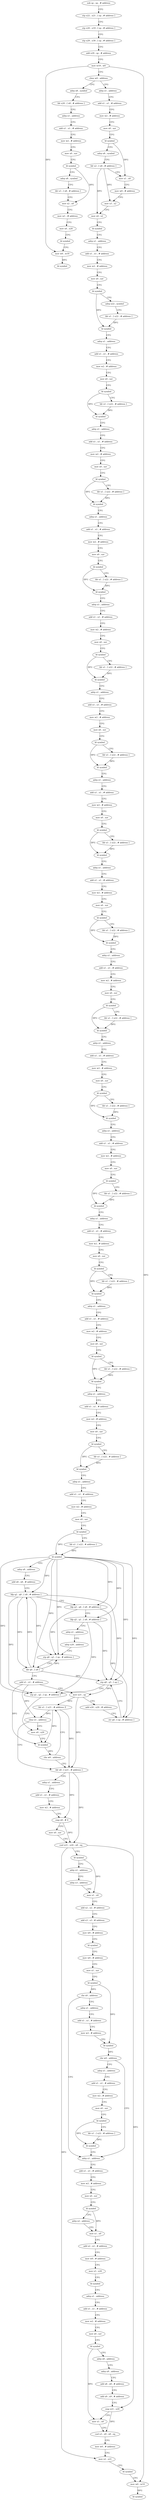 digraph "func" {
"4200572" [label = "sub sp , sp , # address" ]
"4200576" [label = "stp x22 , x21 , [ sp , # address ]" ]
"4200580" [label = "stp x20 , x19 , [ sp , # address ]" ]
"4200584" [label = "stp x29 , x30 , [ sp , # address ]" ]
"4200588" [label = "add x29 , sp , # address" ]
"4200592" [label = "mov w19 , w0" ]
"4200596" [label = "cbnz w0 , address" ]
"4201388" [label = "adrp x8 , symbol" ]
"4200600" [label = "adrp x1 , address" ]
"4201392" [label = "ldr x20 , [ x8 , # address ]" ]
"4201396" [label = "adrp x1 , address" ]
"4201400" [label = "add x1 , x1 , # address" ]
"4201404" [label = "mov w2 , # address" ]
"4201408" [label = "mov x0 , xzr" ]
"4201412" [label = "bl symbol" ]
"4201416" [label = "adrp x8 , symbol" ]
"4201420" [label = "ldr x3 , [ x8 , # address ]" ]
"4201424" [label = "mov x2 , x0" ]
"4201428" [label = "mov w1 , # address" ]
"4201432" [label = "mov x0 , x20" ]
"4201436" [label = "bl symbol" ]
"4201440" [label = "mov w0 , w19" ]
"4201444" [label = "bl symbol" ]
"4200604" [label = "add x1 , x1 , # address" ]
"4200608" [label = "mov w2 , # address" ]
"4200612" [label = "mov x0 , xzr" ]
"4200616" [label = "bl symbol" ]
"4200620" [label = "adrp x8 , symbol" ]
"4200624" [label = "ldr x2 , [ x8 , # address ]" ]
"4200628" [label = "mov x1 , x0" ]
"4200632" [label = "mov w0 , # address" ]
"4200636" [label = "mov x3 , x2" ]
"4200640" [label = "mov x4 , x2" ]
"4200644" [label = "bl symbol" ]
"4200648" [label = "adrp x1 , address" ]
"4200652" [label = "add x1 , x1 , # address" ]
"4200656" [label = "mov w2 , # address" ]
"4200660" [label = "mov x0 , xzr" ]
"4200664" [label = "bl symbol" ]
"4200668" [label = "adrp x22 , symbol" ]
"4200672" [label = "ldr x1 , [ x22 , # address ]" ]
"4200676" [label = "bl symbol" ]
"4200680" [label = "adrp x1 , address" ]
"4200684" [label = "add x1 , x1 , # address" ]
"4200688" [label = "mov w2 , # address" ]
"4200692" [label = "mov x0 , xzr" ]
"4200696" [label = "bl symbol" ]
"4200700" [label = "ldr x1 , [ x22 , # address ]" ]
"4200704" [label = "bl symbol" ]
"4200708" [label = "adrp x1 , address" ]
"4200712" [label = "add x1 , x1 , # address" ]
"4200716" [label = "mov w2 , # address" ]
"4200720" [label = "mov x0 , xzr" ]
"4200724" [label = "bl symbol" ]
"4200728" [label = "ldr x1 , [ x22 , # address ]" ]
"4200732" [label = "bl symbol" ]
"4200736" [label = "adrp x1 , address" ]
"4200740" [label = "add x1 , x1 , # address" ]
"4200744" [label = "mov w2 , # address" ]
"4200748" [label = "mov x0 , xzr" ]
"4200752" [label = "bl symbol" ]
"4200756" [label = "ldr x1 , [ x22 , # address ]" ]
"4200760" [label = "bl symbol" ]
"4200764" [label = "adrp x1 , address" ]
"4200768" [label = "add x1 , x1 , # address" ]
"4200772" [label = "mov w2 , # address" ]
"4200776" [label = "mov x0 , xzr" ]
"4200780" [label = "bl symbol" ]
"4200784" [label = "ldr x1 , [ x22 , # address ]" ]
"4200788" [label = "bl symbol" ]
"4200792" [label = "adrp x1 , address" ]
"4200796" [label = "add x1 , x1 , # address" ]
"4200800" [label = "mov w2 , # address" ]
"4200804" [label = "mov x0 , xzr" ]
"4200808" [label = "bl symbol" ]
"4200812" [label = "ldr x1 , [ x22 , # address ]" ]
"4200816" [label = "bl symbol" ]
"4200820" [label = "adrp x1 , address" ]
"4200824" [label = "add x1 , x1 , # address" ]
"4200828" [label = "mov w2 , # address" ]
"4200832" [label = "mov x0 , xzr" ]
"4200836" [label = "bl symbol" ]
"4200840" [label = "ldr x1 , [ x22 , # address ]" ]
"4200844" [label = "bl symbol" ]
"4200848" [label = "adrp x1 , address" ]
"4200852" [label = "add x1 , x1 , # address" ]
"4200856" [label = "mov w2 , # address" ]
"4200860" [label = "mov x0 , xzr" ]
"4200864" [label = "bl symbol" ]
"4200868" [label = "ldr x1 , [ x22 , # address ]" ]
"4200872" [label = "bl symbol" ]
"4200876" [label = "adrp x1 , address" ]
"4200880" [label = "add x1 , x1 , # address" ]
"4200884" [label = "mov w2 , # address" ]
"4200888" [label = "mov x0 , xzr" ]
"4200892" [label = "bl symbol" ]
"4200896" [label = "ldr x1 , [ x22 , # address ]" ]
"4200900" [label = "bl symbol" ]
"4200904" [label = "adrp x1 , address" ]
"4200908" [label = "add x1 , x1 , # address" ]
"4200912" [label = "mov w2 , # address" ]
"4200916" [label = "mov x0 , xzr" ]
"4200920" [label = "bl symbol" ]
"4200924" [label = "ldr x1 , [ x22 , # address ]" ]
"4200928" [label = "bl symbol" ]
"4200932" [label = "adrp x1 , address" ]
"4200936" [label = "add x1 , x1 , # address" ]
"4200940" [label = "mov w2 , # address" ]
"4200944" [label = "mov x0 , xzr" ]
"4200948" [label = "bl symbol" ]
"4200952" [label = "ldr x1 , [ x22 , # address ]" ]
"4200956" [label = "bl symbol" ]
"4200960" [label = "adrp x1 , address" ]
"4200964" [label = "add x1 , x1 , # address" ]
"4200968" [label = "mov w2 , # address" ]
"4200972" [label = "mov x0 , xzr" ]
"4200976" [label = "bl symbol" ]
"4200980" [label = "ldr x1 , [ x22 , # address ]" ]
"4200984" [label = "bl symbol" ]
"4200988" [label = "adrp x1 , address" ]
"4200992" [label = "add x1 , x1 , # address" ]
"4200996" [label = "mov w2 , # address" ]
"4201000" [label = "mov x0 , xzr" ]
"4201004" [label = "bl symbol" ]
"4201008" [label = "ldr x1 , [ x22 , # address ]" ]
"4201012" [label = "bl symbol" ]
"4201016" [label = "adrp x1 , address" ]
"4201020" [label = "add x1 , x1 , # address" ]
"4201024" [label = "mov w2 , # address" ]
"4201028" [label = "mov x0 , xzr" ]
"4201032" [label = "bl symbol" ]
"4201036" [label = "ldr x1 , [ x22 , # address ]" ]
"4201040" [label = "bl symbol" ]
"4201044" [label = "adrp x1 , address" ]
"4201048" [label = "add x1 , x1 , # address" ]
"4201052" [label = "mov w2 , # address" ]
"4201056" [label = "mov x0 , xzr" ]
"4201060" [label = "bl symbol" ]
"4201064" [label = "ldr x1 , [ x22 , # address ]" ]
"4201068" [label = "bl symbol" ]
"4201072" [label = "adrp x8 , address" ]
"4201076" [label = "add x8 , x8 , # address" ]
"4201080" [label = "ldp q2 , q0 , [ x8 , # address ]" ]
"4201084" [label = "ldp q3 , q4 , [ x8 , # address ]" ]
"4201088" [label = "ldp q5 , q1 , [ x8 , # address ]" ]
"4201092" [label = "adrp x1 , address" ]
"4201096" [label = "adrp x20 , address" ]
"4201100" [label = "stp q0 , q3 , [ sp , # address ]" ]
"4201104" [label = "ldr q0 , [ x8 ]" ]
"4201108" [label = "add x1 , x1 , # address" ]
"4201112" [label = "mov x21 , sp" ]
"4201116" [label = "add x20 , x20 , # address" ]
"4201120" [label = "str q4 , [ sp , # address ]" ]
"4201124" [label = "stp q0 , q5 , [ sp ]" ]
"4201128" [label = "stp q1 , q2 , [ sp , # address ]" ]
"4201132" [label = "mov x0 , x20" ]
"4201152" [label = "ldr x8 , [ x21 , # address ]" ]
"4201156" [label = "adrp x1 , address" ]
"4201160" [label = "add x1 , x1 , # address" ]
"4201164" [label = "mov w2 , # address" ]
"4201168" [label = "cmp x8 , # 0" ]
"4201172" [label = "mov x0 , xzr" ]
"4201176" [label = "csel x21 , x20 , x8 , eq" ]
"4201180" [label = "bl symbol" ]
"4201184" [label = "adrp x2 , address" ]
"4201188" [label = "adrp x3 , address" ]
"4201192" [label = "mov x1 , x0" ]
"4201196" [label = "add x2 , x2 , # address" ]
"4201200" [label = "add x3 , x3 , # address" ]
"4201204" [label = "mov w0 , # address" ]
"4201208" [label = "bl symbol" ]
"4201212" [label = "mov w0 , # address" ]
"4201216" [label = "mov x1 , xzr" ]
"4201220" [label = "bl symbol" ]
"4201224" [label = "cbz x0 , address" ]
"4201276" [label = "adrp x1 , address" ]
"4201228" [label = "adrp x1 , address" ]
"4201144" [label = "ldr x1 , [ x21 , # address ]!" ]
"4201148" [label = "cbnz x1 , address" ]
"4201280" [label = "add x1 , x1 , # address" ]
"4201284" [label = "mov w2 , # address" ]
"4201288" [label = "mov x0 , xzr" ]
"4201292" [label = "bl symbol" ]
"4201296" [label = "adrp x2 , address" ]
"4201300" [label = "mov x1 , x0" ]
"4201304" [label = "add x2 , x2 , # address" ]
"4201308" [label = "mov w0 , # address" ]
"4201312" [label = "mov x3 , x20" ]
"4201316" [label = "bl symbol" ]
"4201320" [label = "adrp x1 , address" ]
"4201324" [label = "add x1 , x1 , # address" ]
"4201328" [label = "mov w2 , # address" ]
"4201332" [label = "mov x0 , xzr" ]
"4201336" [label = "bl symbol" ]
"4201340" [label = "adrp x8 , address" ]
"4201344" [label = "adrp x9 , address" ]
"4201348" [label = "add x8 , x8 , # address" ]
"4201352" [label = "add x9 , x9 , # address" ]
"4201356" [label = "cmp x21 , x20" ]
"4201360" [label = "mov x1 , x0" ]
"4201364" [label = "csel x3 , x9 , x8 , eq" ]
"4201368" [label = "mov w0 , # address" ]
"4201372" [label = "mov x2 , x21" ]
"4201376" [label = "bl symbol" ]
"4201380" [label = "mov w0 , w19" ]
"4201384" [label = "bl symbol" ]
"4201232" [label = "add x1 , x1 , # address" ]
"4201236" [label = "mov w2 , # address" ]
"4201240" [label = "bl symbol" ]
"4201244" [label = "cbz w0 , address" ]
"4201248" [label = "adrp x1 , address" ]
"4201136" [label = "bl symbol" ]
"4201140" [label = "cbz w0 , address" ]
"4201252" [label = "add x1 , x1 , # address" ]
"4201256" [label = "mov w2 , # address" ]
"4201260" [label = "mov x0 , xzr" ]
"4201264" [label = "bl symbol" ]
"4201268" [label = "ldr x1 , [ x22 , # address ]" ]
"4201272" [label = "bl symbol" ]
"4200572" -> "4200576" [ label = "CFG" ]
"4200576" -> "4200580" [ label = "CFG" ]
"4200580" -> "4200584" [ label = "CFG" ]
"4200584" -> "4200588" [ label = "CFG" ]
"4200588" -> "4200592" [ label = "CFG" ]
"4200592" -> "4200596" [ label = "CFG" ]
"4200592" -> "4201440" [ label = "DFG" ]
"4200592" -> "4201380" [ label = "DFG" ]
"4200596" -> "4201388" [ label = "CFG" ]
"4200596" -> "4200600" [ label = "CFG" ]
"4201388" -> "4201392" [ label = "CFG" ]
"4200600" -> "4200604" [ label = "CFG" ]
"4201392" -> "4201396" [ label = "CFG" ]
"4201396" -> "4201400" [ label = "CFG" ]
"4201400" -> "4201404" [ label = "CFG" ]
"4201404" -> "4201408" [ label = "CFG" ]
"4201408" -> "4201412" [ label = "CFG" ]
"4201412" -> "4201416" [ label = "CFG" ]
"4201412" -> "4201424" [ label = "DFG" ]
"4201416" -> "4201420" [ label = "CFG" ]
"4201420" -> "4201424" [ label = "CFG" ]
"4201424" -> "4201428" [ label = "CFG" ]
"4201428" -> "4201432" [ label = "CFG" ]
"4201432" -> "4201436" [ label = "CFG" ]
"4201436" -> "4201440" [ label = "CFG" ]
"4201440" -> "4201444" [ label = "DFG" ]
"4200604" -> "4200608" [ label = "CFG" ]
"4200608" -> "4200612" [ label = "CFG" ]
"4200612" -> "4200616" [ label = "CFG" ]
"4200616" -> "4200620" [ label = "CFG" ]
"4200616" -> "4200628" [ label = "DFG" ]
"4200620" -> "4200624" [ label = "CFG" ]
"4200624" -> "4200628" [ label = "CFG" ]
"4200624" -> "4200636" [ label = "DFG" ]
"4200624" -> "4200640" [ label = "DFG" ]
"4200628" -> "4200632" [ label = "CFG" ]
"4200632" -> "4200636" [ label = "CFG" ]
"4200636" -> "4200640" [ label = "CFG" ]
"4200640" -> "4200644" [ label = "CFG" ]
"4200644" -> "4200648" [ label = "CFG" ]
"4200648" -> "4200652" [ label = "CFG" ]
"4200652" -> "4200656" [ label = "CFG" ]
"4200656" -> "4200660" [ label = "CFG" ]
"4200660" -> "4200664" [ label = "CFG" ]
"4200664" -> "4200668" [ label = "CFG" ]
"4200664" -> "4200676" [ label = "DFG" ]
"4200668" -> "4200672" [ label = "CFG" ]
"4200672" -> "4200676" [ label = "DFG" ]
"4200676" -> "4200680" [ label = "CFG" ]
"4200680" -> "4200684" [ label = "CFG" ]
"4200684" -> "4200688" [ label = "CFG" ]
"4200688" -> "4200692" [ label = "CFG" ]
"4200692" -> "4200696" [ label = "CFG" ]
"4200696" -> "4200700" [ label = "CFG" ]
"4200696" -> "4200704" [ label = "DFG" ]
"4200700" -> "4200704" [ label = "DFG" ]
"4200704" -> "4200708" [ label = "CFG" ]
"4200708" -> "4200712" [ label = "CFG" ]
"4200712" -> "4200716" [ label = "CFG" ]
"4200716" -> "4200720" [ label = "CFG" ]
"4200720" -> "4200724" [ label = "CFG" ]
"4200724" -> "4200728" [ label = "CFG" ]
"4200724" -> "4200732" [ label = "DFG" ]
"4200728" -> "4200732" [ label = "DFG" ]
"4200732" -> "4200736" [ label = "CFG" ]
"4200736" -> "4200740" [ label = "CFG" ]
"4200740" -> "4200744" [ label = "CFG" ]
"4200744" -> "4200748" [ label = "CFG" ]
"4200748" -> "4200752" [ label = "CFG" ]
"4200752" -> "4200756" [ label = "CFG" ]
"4200752" -> "4200760" [ label = "DFG" ]
"4200756" -> "4200760" [ label = "DFG" ]
"4200760" -> "4200764" [ label = "CFG" ]
"4200764" -> "4200768" [ label = "CFG" ]
"4200768" -> "4200772" [ label = "CFG" ]
"4200772" -> "4200776" [ label = "CFG" ]
"4200776" -> "4200780" [ label = "CFG" ]
"4200780" -> "4200784" [ label = "CFG" ]
"4200780" -> "4200788" [ label = "DFG" ]
"4200784" -> "4200788" [ label = "DFG" ]
"4200788" -> "4200792" [ label = "CFG" ]
"4200792" -> "4200796" [ label = "CFG" ]
"4200796" -> "4200800" [ label = "CFG" ]
"4200800" -> "4200804" [ label = "CFG" ]
"4200804" -> "4200808" [ label = "CFG" ]
"4200808" -> "4200812" [ label = "CFG" ]
"4200808" -> "4200816" [ label = "DFG" ]
"4200812" -> "4200816" [ label = "DFG" ]
"4200816" -> "4200820" [ label = "CFG" ]
"4200820" -> "4200824" [ label = "CFG" ]
"4200824" -> "4200828" [ label = "CFG" ]
"4200828" -> "4200832" [ label = "CFG" ]
"4200832" -> "4200836" [ label = "CFG" ]
"4200836" -> "4200840" [ label = "CFG" ]
"4200836" -> "4200844" [ label = "DFG" ]
"4200840" -> "4200844" [ label = "DFG" ]
"4200844" -> "4200848" [ label = "CFG" ]
"4200848" -> "4200852" [ label = "CFG" ]
"4200852" -> "4200856" [ label = "CFG" ]
"4200856" -> "4200860" [ label = "CFG" ]
"4200860" -> "4200864" [ label = "CFG" ]
"4200864" -> "4200868" [ label = "CFG" ]
"4200864" -> "4200872" [ label = "DFG" ]
"4200868" -> "4200872" [ label = "DFG" ]
"4200872" -> "4200876" [ label = "CFG" ]
"4200876" -> "4200880" [ label = "CFG" ]
"4200880" -> "4200884" [ label = "CFG" ]
"4200884" -> "4200888" [ label = "CFG" ]
"4200888" -> "4200892" [ label = "CFG" ]
"4200892" -> "4200896" [ label = "CFG" ]
"4200892" -> "4200900" [ label = "DFG" ]
"4200896" -> "4200900" [ label = "DFG" ]
"4200900" -> "4200904" [ label = "CFG" ]
"4200904" -> "4200908" [ label = "CFG" ]
"4200908" -> "4200912" [ label = "CFG" ]
"4200912" -> "4200916" [ label = "CFG" ]
"4200916" -> "4200920" [ label = "CFG" ]
"4200920" -> "4200924" [ label = "CFG" ]
"4200920" -> "4200928" [ label = "DFG" ]
"4200924" -> "4200928" [ label = "DFG" ]
"4200928" -> "4200932" [ label = "CFG" ]
"4200932" -> "4200936" [ label = "CFG" ]
"4200936" -> "4200940" [ label = "CFG" ]
"4200940" -> "4200944" [ label = "CFG" ]
"4200944" -> "4200948" [ label = "CFG" ]
"4200948" -> "4200952" [ label = "CFG" ]
"4200948" -> "4200956" [ label = "DFG" ]
"4200952" -> "4200956" [ label = "DFG" ]
"4200956" -> "4200960" [ label = "CFG" ]
"4200960" -> "4200964" [ label = "CFG" ]
"4200964" -> "4200968" [ label = "CFG" ]
"4200968" -> "4200972" [ label = "CFG" ]
"4200972" -> "4200976" [ label = "CFG" ]
"4200976" -> "4200980" [ label = "CFG" ]
"4200976" -> "4200984" [ label = "DFG" ]
"4200980" -> "4200984" [ label = "DFG" ]
"4200984" -> "4200988" [ label = "CFG" ]
"4200988" -> "4200992" [ label = "CFG" ]
"4200992" -> "4200996" [ label = "CFG" ]
"4200996" -> "4201000" [ label = "CFG" ]
"4201000" -> "4201004" [ label = "CFG" ]
"4201004" -> "4201008" [ label = "CFG" ]
"4201004" -> "4201012" [ label = "DFG" ]
"4201008" -> "4201012" [ label = "DFG" ]
"4201012" -> "4201016" [ label = "CFG" ]
"4201016" -> "4201020" [ label = "CFG" ]
"4201020" -> "4201024" [ label = "CFG" ]
"4201024" -> "4201028" [ label = "CFG" ]
"4201028" -> "4201032" [ label = "CFG" ]
"4201032" -> "4201036" [ label = "CFG" ]
"4201032" -> "4201040" [ label = "DFG" ]
"4201036" -> "4201040" [ label = "DFG" ]
"4201040" -> "4201044" [ label = "CFG" ]
"4201044" -> "4201048" [ label = "CFG" ]
"4201048" -> "4201052" [ label = "CFG" ]
"4201052" -> "4201056" [ label = "CFG" ]
"4201056" -> "4201060" [ label = "CFG" ]
"4201060" -> "4201064" [ label = "CFG" ]
"4201060" -> "4201068" [ label = "DFG" ]
"4201064" -> "4201068" [ label = "DFG" ]
"4201068" -> "4201072" [ label = "CFG" ]
"4201068" -> "4201080" [ label = "DFG" ]
"4201068" -> "4201100" [ label = "DFG" ]
"4201068" -> "4201104" [ label = "DFG" ]
"4201068" -> "4201124" [ label = "DFG" ]
"4201068" -> "4201088" [ label = "DFG" ]
"4201068" -> "4201128" [ label = "DFG" ]
"4201068" -> "4201084" [ label = "DFG" ]
"4201068" -> "4201120" [ label = "DFG" ]
"4201072" -> "4201076" [ label = "CFG" ]
"4201076" -> "4201080" [ label = "CFG" ]
"4201080" -> "4201084" [ label = "CFG" ]
"4201080" -> "4201100" [ label = "DFG" ]
"4201080" -> "4201104" [ label = "DFG" ]
"4201080" -> "4201124" [ label = "DFG" ]
"4201080" -> "4201128" [ label = "DFG" ]
"4201084" -> "4201088" [ label = "CFG" ]
"4201084" -> "4201100" [ label = "DFG" ]
"4201084" -> "4201120" [ label = "DFG" ]
"4201088" -> "4201092" [ label = "CFG" ]
"4201088" -> "4201124" [ label = "DFG" ]
"4201088" -> "4201128" [ label = "DFG" ]
"4201092" -> "4201096" [ label = "CFG" ]
"4201096" -> "4201100" [ label = "CFG" ]
"4201100" -> "4201104" [ label = "CFG" ]
"4201104" -> "4201108" [ label = "CFG" ]
"4201104" -> "4201080" [ label = "DFG" ]
"4201104" -> "4201100" [ label = "DFG" ]
"4201104" -> "4201124" [ label = "DFG" ]
"4201108" -> "4201112" [ label = "CFG" ]
"4201108" -> "4201136" [ label = "DFG" ]
"4201108" -> "4201148" [ label = "DFG" ]
"4201112" -> "4201116" [ label = "CFG" ]
"4201112" -> "4201152" [ label = "DFG" ]
"4201112" -> "4201144" [ label = "DFG" ]
"4201116" -> "4201120" [ label = "CFG" ]
"4201120" -> "4201124" [ label = "CFG" ]
"4201124" -> "4201128" [ label = "CFG" ]
"4201124" -> "4201112" [ label = "DFG" ]
"4201128" -> "4201132" [ label = "CFG" ]
"4201132" -> "4201136" [ label = "CFG" ]
"4201152" -> "4201156" [ label = "CFG" ]
"4201152" -> "4201168" [ label = "DFG" ]
"4201152" -> "4201176" [ label = "DFG" ]
"4201156" -> "4201160" [ label = "CFG" ]
"4201160" -> "4201164" [ label = "CFG" ]
"4201164" -> "4201168" [ label = "CFG" ]
"4201168" -> "4201172" [ label = "CFG" ]
"4201168" -> "4201176" [ label = "DFG" ]
"4201172" -> "4201176" [ label = "CFG" ]
"4201176" -> "4201180" [ label = "CFG" ]
"4201176" -> "4201356" [ label = "DFG" ]
"4201176" -> "4201372" [ label = "DFG" ]
"4201180" -> "4201184" [ label = "CFG" ]
"4201180" -> "4201192" [ label = "DFG" ]
"4201184" -> "4201188" [ label = "CFG" ]
"4201188" -> "4201192" [ label = "CFG" ]
"4201192" -> "4201196" [ label = "CFG" ]
"4201196" -> "4201200" [ label = "CFG" ]
"4201200" -> "4201204" [ label = "CFG" ]
"4201204" -> "4201208" [ label = "CFG" ]
"4201208" -> "4201212" [ label = "CFG" ]
"4201212" -> "4201216" [ label = "CFG" ]
"4201216" -> "4201220" [ label = "CFG" ]
"4201220" -> "4201224" [ label = "DFG" ]
"4201220" -> "4201240" [ label = "DFG" ]
"4201224" -> "4201276" [ label = "CFG" ]
"4201224" -> "4201228" [ label = "CFG" ]
"4201276" -> "4201280" [ label = "CFG" ]
"4201228" -> "4201232" [ label = "CFG" ]
"4201144" -> "4201148" [ label = "DFG" ]
"4201144" -> "4201136" [ label = "DFG" ]
"4201144" -> "4201152" [ label = "DFG" ]
"4201148" -> "4201132" [ label = "CFG" ]
"4201148" -> "4201152" [ label = "CFG" ]
"4201280" -> "4201284" [ label = "CFG" ]
"4201284" -> "4201288" [ label = "CFG" ]
"4201288" -> "4201292" [ label = "CFG" ]
"4201292" -> "4201296" [ label = "CFG" ]
"4201292" -> "4201300" [ label = "DFG" ]
"4201296" -> "4201300" [ label = "CFG" ]
"4201300" -> "4201304" [ label = "CFG" ]
"4201304" -> "4201308" [ label = "CFG" ]
"4201308" -> "4201312" [ label = "CFG" ]
"4201312" -> "4201316" [ label = "CFG" ]
"4201316" -> "4201320" [ label = "CFG" ]
"4201320" -> "4201324" [ label = "CFG" ]
"4201324" -> "4201328" [ label = "CFG" ]
"4201328" -> "4201332" [ label = "CFG" ]
"4201332" -> "4201336" [ label = "CFG" ]
"4201336" -> "4201340" [ label = "CFG" ]
"4201336" -> "4201360" [ label = "DFG" ]
"4201340" -> "4201344" [ label = "CFG" ]
"4201344" -> "4201348" [ label = "CFG" ]
"4201348" -> "4201352" [ label = "CFG" ]
"4201352" -> "4201356" [ label = "CFG" ]
"4201356" -> "4201360" [ label = "CFG" ]
"4201356" -> "4201364" [ label = "DFG" ]
"4201360" -> "4201364" [ label = "CFG" ]
"4201364" -> "4201368" [ label = "CFG" ]
"4201368" -> "4201372" [ label = "CFG" ]
"4201372" -> "4201376" [ label = "CFG" ]
"4201376" -> "4201380" [ label = "CFG" ]
"4201380" -> "4201384" [ label = "DFG" ]
"4201232" -> "4201236" [ label = "CFG" ]
"4201236" -> "4201240" [ label = "CFG" ]
"4201240" -> "4201244" [ label = "DFG" ]
"4201244" -> "4201276" [ label = "CFG" ]
"4201244" -> "4201248" [ label = "CFG" ]
"4201248" -> "4201252" [ label = "CFG" ]
"4201136" -> "4201140" [ label = "DFG" ]
"4201140" -> "4201152" [ label = "CFG" ]
"4201140" -> "4201144" [ label = "CFG" ]
"4201252" -> "4201256" [ label = "CFG" ]
"4201256" -> "4201260" [ label = "CFG" ]
"4201260" -> "4201264" [ label = "CFG" ]
"4201264" -> "4201268" [ label = "CFG" ]
"4201264" -> "4201272" [ label = "DFG" ]
"4201268" -> "4201272" [ label = "DFG" ]
"4201272" -> "4201276" [ label = "CFG" ]
}
